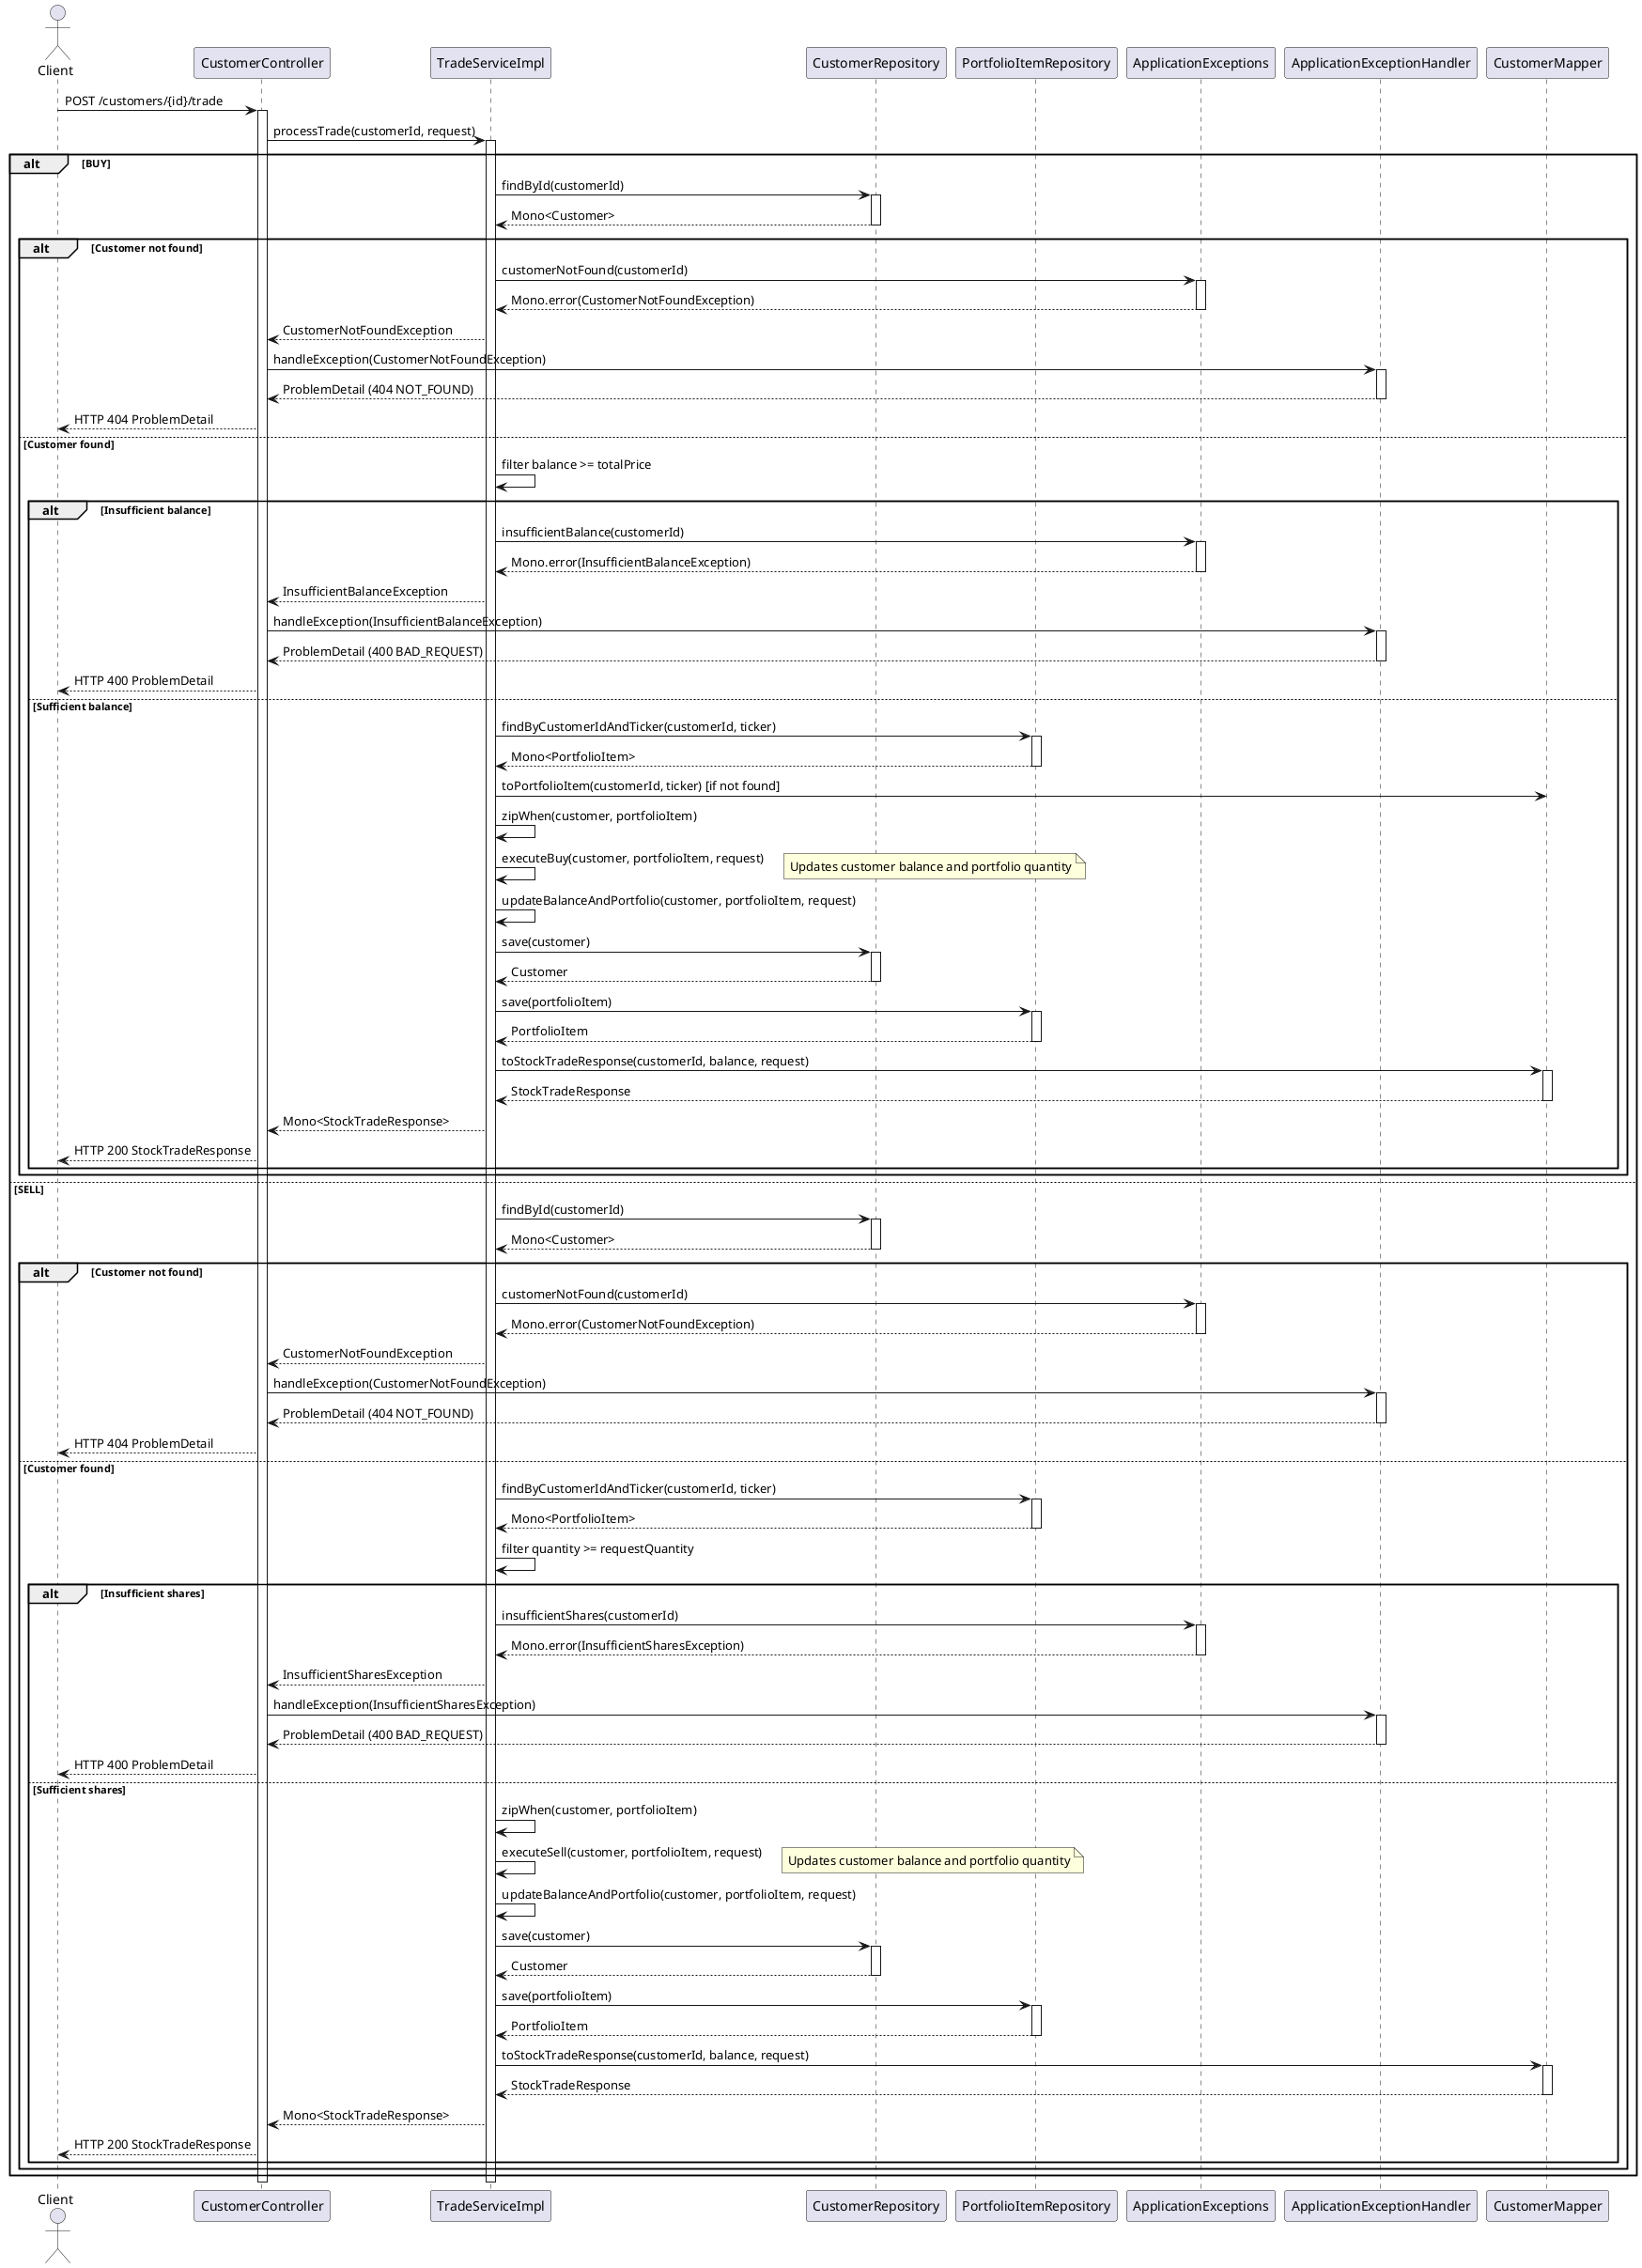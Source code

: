 @startuml
actor Client
participant "CustomerController" as Controller
participant "TradeServiceImpl" as TradeService
participant "CustomerRepository" as CustomerRepo
participant "PortfolioItemRepository" as PortfolioRepo
participant "ApplicationExceptions" as Exceptions
participant "ApplicationExceptionHandler" as ExceptionHandler
participant "CustomerMapper" as Mapper

Client -> Controller: POST /customers/{id}/trade
activate Controller
Controller -> TradeService: processTrade(customerId, request)
activate TradeService
alt BUY
    TradeService -> CustomerRepo: findById(customerId)
    activate CustomerRepo
    CustomerRepo --> TradeService: Mono<Customer>
    deactivate CustomerRepo
    alt Customer not found
        TradeService -> Exceptions: customerNotFound(customerId)
        activate Exceptions
        Exceptions --> TradeService: Mono.error(CustomerNotFoundException)
        deactivate Exceptions
        TradeService --> Controller: CustomerNotFoundException
        Controller -> ExceptionHandler: handleException(CustomerNotFoundException)
        activate ExceptionHandler
        ExceptionHandler --> Controller: ProblemDetail (404 NOT_FOUND)
        deactivate ExceptionHandler
        Controller --> Client: HTTP 404 ProblemDetail
    else Customer found
        TradeService -> TradeService: filter balance >= totalPrice
        alt Insufficient balance
            TradeService -> Exceptions: insufficientBalance(customerId)
            activate Exceptions
            Exceptions --> TradeService: Mono.error(InsufficientBalanceException)
            deactivate Exceptions
            TradeService --> Controller: InsufficientBalanceException
            Controller -> ExceptionHandler: handleException(InsufficientBalanceException)
            activate ExceptionHandler
            ExceptionHandler --> Controller: ProblemDetail (400 BAD_REQUEST)
            deactivate ExceptionHandler
            Controller --> Client: HTTP 400 ProblemDetail
        else Sufficient balance
            TradeService -> PortfolioRepo: findByCustomerIdAndTicker(customerId, ticker)
            activate PortfolioRepo
            PortfolioRepo --> TradeService: Mono<PortfolioItem>
            deactivate PortfolioRepo
            TradeService -> Mapper: toPortfolioItem(customerId, ticker) [if not found]
            TradeService -> TradeService: zipWhen(customer, portfolioItem)
            TradeService -> TradeService: executeBuy(customer, portfolioItem, request)
            note right: Updates customer balance and portfolio quantity
            TradeService -> TradeService: updateBalanceAndPortfolio(customer, portfolioItem, request)
            TradeService -> CustomerRepo: save(customer)
            activate CustomerRepo
            CustomerRepo --> TradeService: Customer
            deactivate CustomerRepo
            TradeService -> PortfolioRepo: save(portfolioItem)
            activate PortfolioRepo
            PortfolioRepo --> TradeService: PortfolioItem
            deactivate PortfolioRepo
            TradeService -> Mapper: toStockTradeResponse(customerId, balance, request)
            activate Mapper
            Mapper --> TradeService: StockTradeResponse
            deactivate Mapper
            TradeService --> Controller: Mono<StockTradeResponse>
            Controller --> Client: HTTP 200 StockTradeResponse
        end
    end
else SELL
    TradeService -> CustomerRepo: findById(customerId)
    activate CustomerRepo
    CustomerRepo --> TradeService: Mono<Customer>
    deactivate CustomerRepo
    alt Customer not found
        TradeService -> Exceptions: customerNotFound(customerId)
        activate Exceptions
        Exceptions --> TradeService: Mono.error(CustomerNotFoundException)
        deactivate Exceptions
        TradeService --> Controller: CustomerNotFoundException
        Controller -> ExceptionHandler: handleException(CustomerNotFoundException)
        activate ExceptionHandler
        ExceptionHandler --> Controller: ProblemDetail (404 NOT_FOUND)
        deactivate ExceptionHandler
        Controller --> Client: HTTP 404 ProblemDetail
    else Customer found
        TradeService -> PortfolioRepo: findByCustomerIdAndTicker(customerId, ticker)
        activate PortfolioRepo
        PortfolioRepo --> TradeService: Mono<PortfolioItem>
        deactivate PortfolioRepo
        TradeService -> TradeService: filter quantity >= requestQuantity
        alt Insufficient shares
            TradeService -> Exceptions: insufficientShares(customerId)
            activate Exceptions
            Exceptions --> TradeService: Mono.error(InsufficientSharesException)
            deactivate Exceptions
            TradeService --> Controller: InsufficientSharesException
            Controller -> ExceptionHandler: handleException(InsufficientSharesException)
            activate ExceptionHandler
            ExceptionHandler --> Controller: ProblemDetail (400 BAD_REQUEST)
            deactivate ExceptionHandler
            Controller --> Client: HTTP 400 ProblemDetail
        else Sufficient shares
            TradeService -> TradeService: zipWhen(customer, portfolioItem)
            TradeService -> TradeService: executeSell(customer, portfolioItem, request)
            note right: Updates customer balance and portfolio quantity
            TradeService -> TradeService: updateBalanceAndPortfolio(customer, portfolioItem, request)
            TradeService -> CustomerRepo: save(customer)
            activate CustomerRepo
            CustomerRepo --> TradeService: Customer
            deactivate CustomerRepo
            TradeService -> PortfolioRepo: save(portfolioItem)
            activate PortfolioRepo
            PortfolioRepo --> TradeService: PortfolioItem
            deactivate PortfolioRepo
            TradeService -> Mapper: toStockTradeResponse(customerId, balance, request)
            activate Mapper
            Mapper --> TradeService: StockTradeResponse
            deactivate Mapper
            TradeService --> Controller: Mono<StockTradeResponse>
            Controller --> Client: HTTP 200 StockTradeResponse
        end
    end
end
deactivate TradeService
deactivate Controller
@enduml 